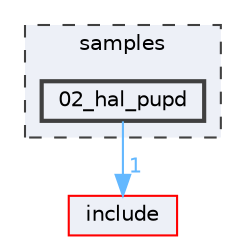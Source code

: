 digraph "samples/02_hal_pupd"
{
 // LATEX_PDF_SIZE
  bgcolor="transparent";
  edge [fontname=Helvetica,fontsize=10,labelfontname=Helvetica,labelfontsize=10];
  node [fontname=Helvetica,fontsize=10,shape=box,height=0.2,width=0.4];
  compound=true
  subgraph clusterdir_6f9635d4fbfa321d4c00f29df5cd540c {
    graph [ bgcolor="#edf0f7", pencolor="grey25", label="samples", fontname=Helvetica,fontsize=10 style="filled,dashed", URL="dir_6f9635d4fbfa321d4c00f29df5cd540c.html",tooltip=""]
  dir_1a302812dbe59c08191da70e2ce0a39a [label="02_hal_pupd", fillcolor="#edf0f7", color="grey25", style="filled,bold", URL="dir_1a302812dbe59c08191da70e2ce0a39a.html",tooltip=""];
  }
  dir_d44c64559bbebec7f509842c48db8b23 [label="include", fillcolor="#edf0f7", color="red", style="filled", URL="dir_d44c64559bbebec7f509842c48db8b23.html",tooltip=""];
  dir_1a302812dbe59c08191da70e2ce0a39a->dir_d44c64559bbebec7f509842c48db8b23 [headlabel="1", labeldistance=1.5 headhref="dir_000002_000015.html" href="dir_000002_000015.html" color="steelblue1" fontcolor="steelblue1"];
}
